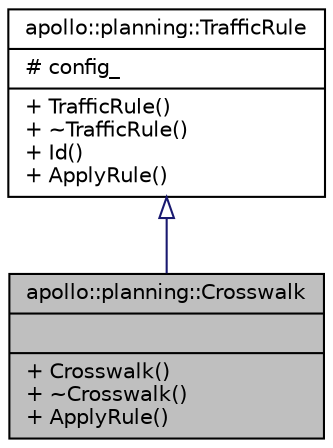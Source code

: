 digraph "apollo::planning::Crosswalk"
{
  edge [fontname="Helvetica",fontsize="10",labelfontname="Helvetica",labelfontsize="10"];
  node [fontname="Helvetica",fontsize="10",shape=record];
  Node0 [label="{apollo::planning::Crosswalk\n||+ Crosswalk()\l+ ~Crosswalk()\l+ ApplyRule()\l}",height=0.2,width=0.4,color="black", fillcolor="grey75", style="filled", fontcolor="black"];
  Node1 -> Node0 [dir="back",color="midnightblue",fontsize="10",style="solid",arrowtail="onormal",fontname="Helvetica"];
  Node1 [label="{apollo::planning::TrafficRule\n|# config_\l|+ TrafficRule()\l+ ~TrafficRule()\l+ Id()\l+ ApplyRule()\l}",height=0.2,width=0.4,color="black", fillcolor="white", style="filled",URL="$classapollo_1_1planning_1_1TrafficRule.html"];
}
